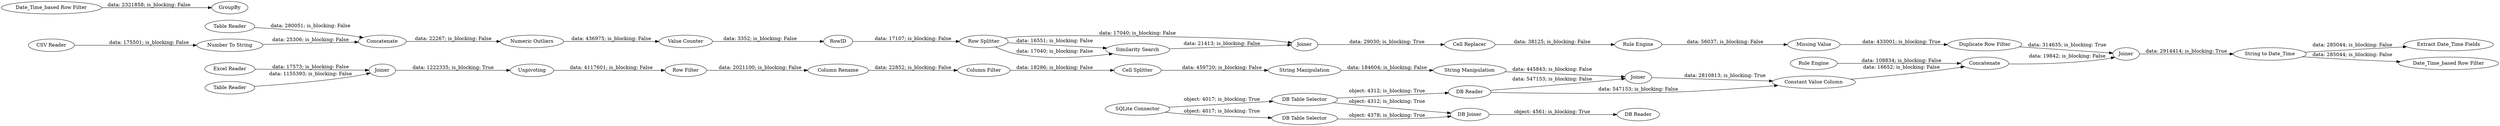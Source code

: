 digraph {
	"-6236800011453112012_283" [label="DB Reader"]
	"3998904817486622409_276" [label="Missing Value"]
	"-6215702397976703581_312" [label="String Manipulation"]
	"3942838530337350654_290" [label="Excel Reader"]
	"-694655778199327291_195" [label="Column Rename"]
	"4730829783113630294_288" [label="Table Reader"]
	"4730829783113630294_300" [label="Number To String"]
	"-694655778199327291_219" [label=Unpivoting]
	"4730829783113630294_301" [label="CSV Reader"]
	"-6215702397976703581_161" [label="Cell Splitter"]
	"-6236800011453112012_282" [label="DB Reader"]
	"4796611210280297084_223" [label="Extract Date_Time Fields"]
	"3998904817486622409_299" [label="Duplicate Row Filter"]
	"825443628047858880_232" [label="Rule Engine"]
	"3371992983730458909_187" [label="Similarity Search"]
	"-6236800011453112012_280" [label="DB Table Selector"]
	"3998904817486622409_301" [label="Rule Engine"]
	"825443628047858880_231" [label="Constant Value Column"]
	"4796611210280297084_314" [label=GroupBy]
	"825443628047858880_296" [label=Concatenate]
	"3371992983730458909_176" [label="Cell Replacer"]
	"4796611210280297084_241" [label="String to Date_Time"]
	"4730829783113630294_289" [label=Concatenate]
	"3371992983730458909_192" [label=Joiner]
	"3998904817486622409_269" [label="Numeric Outliers"]
	"-8981211235961129505_250" [label="Date_Time_based Row Filter"]
	"3371992983730458909_307" [label="Row Splitter"]
	"3942838530337350654_287" [label=Joiner]
	"-6215702397976703581_168" [label="String Manipulation"]
	"3371992983730458909_291" [label="Value Counter"]
	"-694655778199327291_221" [label="Column Filter"]
	"-7231711596891526381_297" [label=Joiner]
	"-6236800011453112012_281" [label="DB Joiner"]
	"3371992983730458909_293" [label=RowID]
	"-7231711596891526381_295" [label=Joiner]
	"-694655778199327291_220" [label="Row Filter"]
	"-6236800011453112012_278" [label="SQLite Connector"]
	"-6236800011453112012_279" [label="DB Table Selector"]
	"-8981211235961129505_253" [label="Date_Time_based Row Filter"]
	"3942838530337350654_285" [label="Table Reader"]
	"-694655778199327291_220" -> "-694655778199327291_195" [label="data: 2021100; is_blocking: False"]
	"3371992983730458909_291" -> "3371992983730458909_293" [label="data: 3352; is_blocking: False"]
	"4730829783113630294_288" -> "4730829783113630294_289" [label="data: 280051; is_blocking: False"]
	"-7231711596891526381_295" -> "825443628047858880_231" [label="data: 2810813; is_blocking: True"]
	"3942838530337350654_285" -> "3942838530337350654_287" [label="data: 1155393; is_blocking: False"]
	"-6215702397976703581_168" -> "-7231711596891526381_295" [label="data: 445843; is_blocking: False"]
	"3371992983730458909_307" -> "3371992983730458909_187" [label="data: 16551; is_blocking: False"]
	"-6236800011453112012_278" -> "-6236800011453112012_280" [label="object: 4017; is_blocking: True"]
	"-6215702397976703581_161" -> "-6215702397976703581_312" [label="data: 459720; is_blocking: False"]
	"3371992983730458909_187" -> "3371992983730458909_192" [label="data: 21413; is_blocking: False"]
	"-694655778199327291_219" -> "-694655778199327291_220" [label="data: 4117601; is_blocking: False"]
	"3371992983730458909_307" -> "3371992983730458909_187" [label="data: 17040; is_blocking: False"]
	"-7231711596891526381_297" -> "4796611210280297084_241" [label="data: 2914414; is_blocking: True"]
	"4730829783113630294_300" -> "4730829783113630294_289" [label="data: 25306; is_blocking: False"]
	"3998904817486622409_301" -> "3998904817486622409_276" [label="data: 56037; is_blocking: False"]
	"3942838530337350654_290" -> "3942838530337350654_287" [label="data: 17573; is_blocking: False"]
	"825443628047858880_232" -> "825443628047858880_296" [label="data: 108834; is_blocking: False"]
	"-6236800011453112012_283" -> "825443628047858880_231" [label="data: 547153; is_blocking: False"]
	"-6236800011453112012_279" -> "-6236800011453112012_281" [label="object: 4312; is_blocking: True"]
	"4730829783113630294_289" -> "3998904817486622409_269" [label="data: 22267; is_blocking: False"]
	"3371992983730458909_293" -> "3371992983730458909_307" [label="data: 17107; is_blocking: False"]
	"-694655778199327291_221" -> "-6215702397976703581_161" [label="data: 18286; is_blocking: False"]
	"-694655778199327291_195" -> "-694655778199327291_221" [label="data: 22852; is_blocking: False"]
	"4730829783113630294_301" -> "4730829783113630294_300" [label="data: 175501; is_blocking: False"]
	"3371992983730458909_176" -> "3998904817486622409_301" [label="data: 38125; is_blocking: False"]
	"3998904817486622409_276" -> "3998904817486622409_299" [label="data: 433001; is_blocking: True"]
	"-6236800011453112012_278" -> "-6236800011453112012_279" [label="object: 4017; is_blocking: True"]
	"4796611210280297084_241" -> "-8981211235961129505_250" [label="data: 285044; is_blocking: False"]
	"-8981211235961129505_253" -> "4796611210280297084_314" [label="data: 2321858; is_blocking: False"]
	"-6236800011453112012_279" -> "-6236800011453112012_283" [label="object: 4312; is_blocking: True"]
	"-6236800011453112012_281" -> "-6236800011453112012_282" [label="object: 4561; is_blocking: True"]
	"3998904817486622409_269" -> "3371992983730458909_291" [label="data: 436975; is_blocking: False"]
	"-6236800011453112012_280" -> "-6236800011453112012_281" [label="object: 4378; is_blocking: True"]
	"3371992983730458909_192" -> "3371992983730458909_176" [label="data: 29030; is_blocking: True"]
	"825443628047858880_296" -> "-7231711596891526381_297" [label="data: 19842; is_blocking: False"]
	"3371992983730458909_307" -> "3371992983730458909_192" [label="data: 17040; is_blocking: False"]
	"825443628047858880_231" -> "825443628047858880_296" [label="data: 16652; is_blocking: False"]
	"-6215702397976703581_312" -> "-6215702397976703581_168" [label="data: 184604; is_blocking: False"]
	"3942838530337350654_287" -> "-694655778199327291_219" [label="data: 1222335; is_blocking: True"]
	"-6236800011453112012_283" -> "-7231711596891526381_295" [label="data: 547153; is_blocking: False"]
	"3998904817486622409_299" -> "-7231711596891526381_297" [label="data: 314635; is_blocking: True"]
	"4796611210280297084_241" -> "4796611210280297084_223" [label="data: 285044; is_blocking: False"]
	rankdir=LR
}
